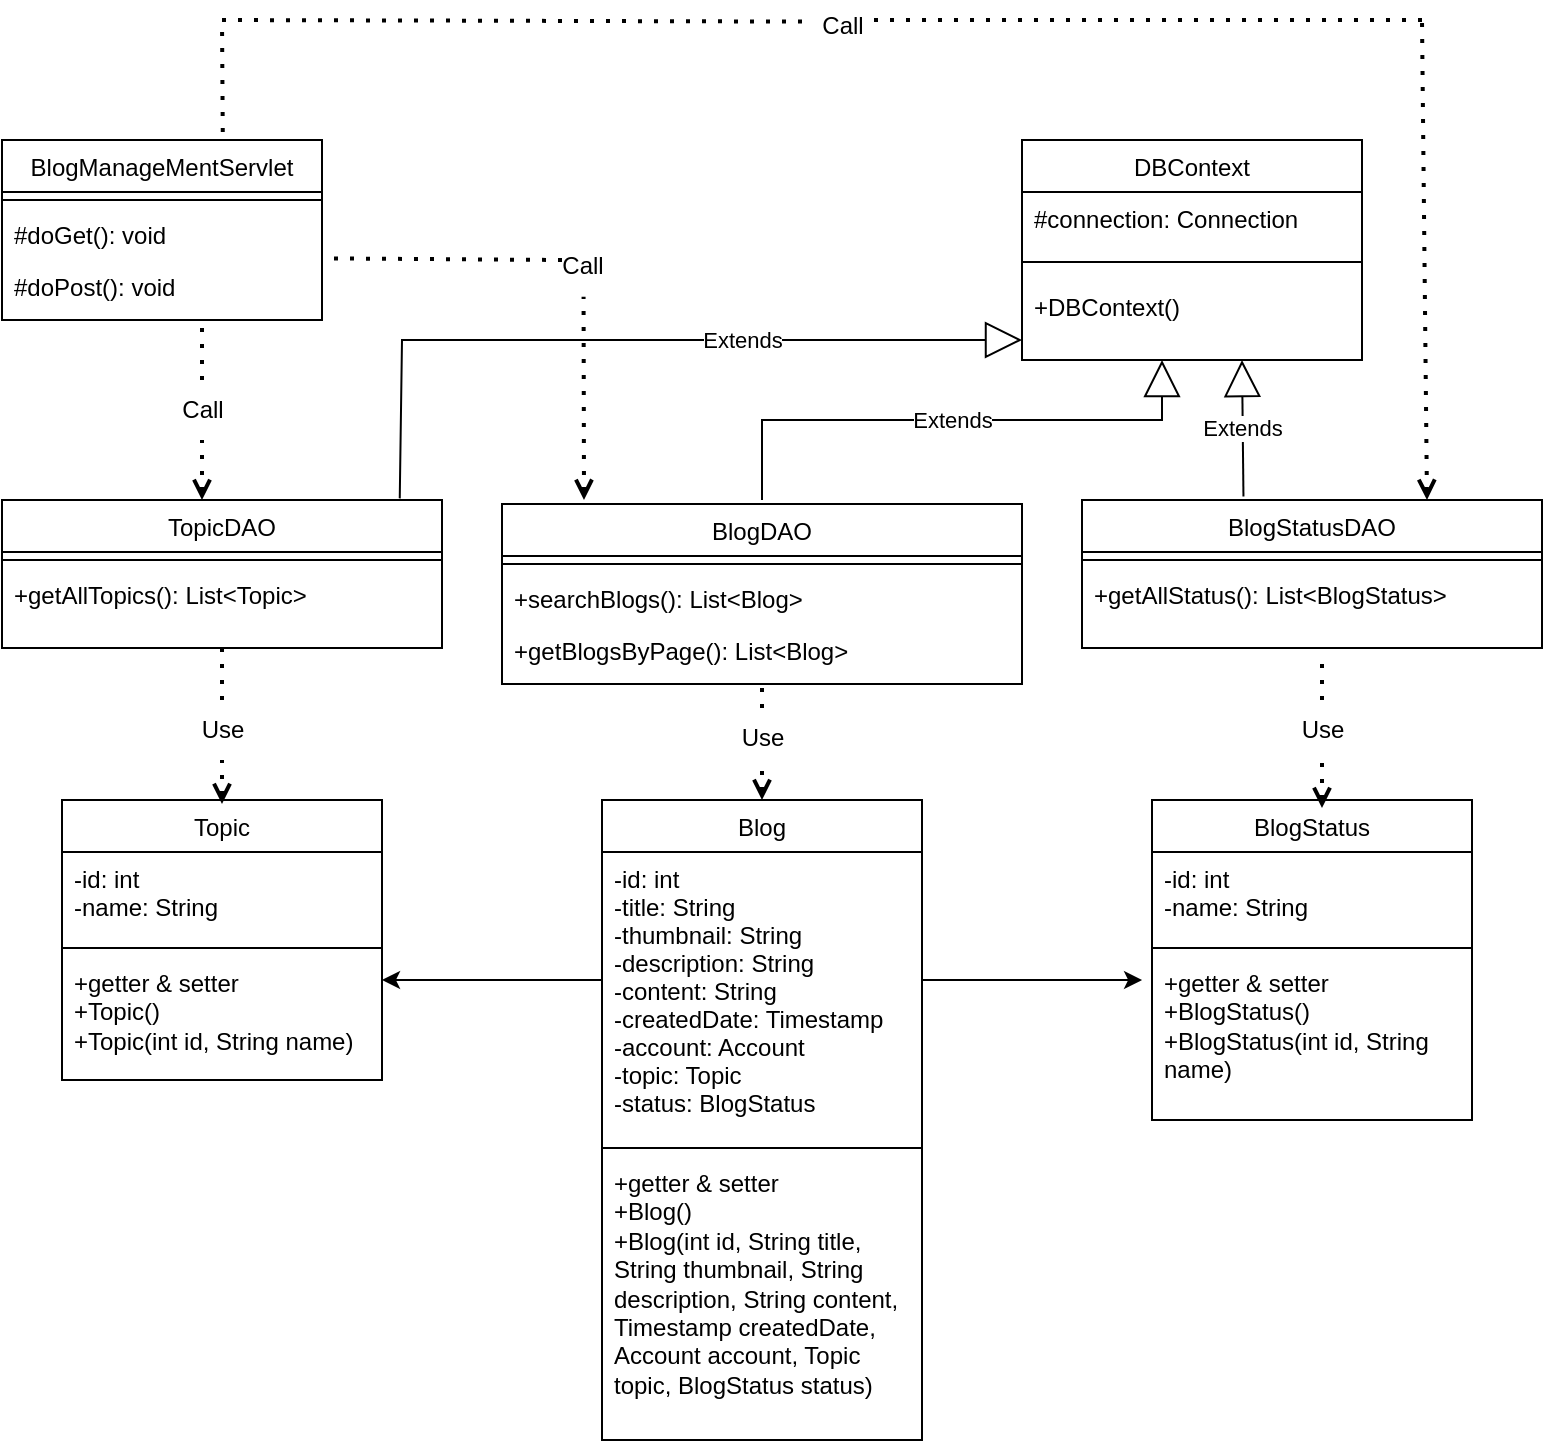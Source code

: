 <mxfile version="20.5.3" type="device"><diagram id="C5RBs43oDa-KdzZeNtuy" name="Page-1"><mxGraphModel dx="1278" dy="536" grid="1" gridSize="10" guides="1" tooltips="1" connect="1" arrows="1" fold="1" page="1" pageScale="1" pageWidth="827" pageHeight="1169" math="0" shadow="0"><root><mxCell id="WIyWlLk6GJQsqaUBKTNV-0"/><mxCell id="WIyWlLk6GJQsqaUBKTNV-1" parent="WIyWlLk6GJQsqaUBKTNV-0"/><mxCell id="oWXuYzWvud6TgywSr-I7-0" value="Blog" style="swimlane;fontStyle=0;align=center;verticalAlign=top;childLayout=stackLayout;horizontal=1;startSize=26;horizontalStack=0;resizeParent=1;resizeLast=0;collapsible=1;marginBottom=0;rounded=0;shadow=0;strokeWidth=1;" vertex="1" parent="WIyWlLk6GJQsqaUBKTNV-1"><mxGeometry x="390" y="430" width="160" height="320" as="geometry"><mxRectangle x="130" y="380" width="160" height="26" as="alternateBounds"/></mxGeometry></mxCell><mxCell id="oWXuYzWvud6TgywSr-I7-1" value="-id: int&#10;-title: String&#10;-thumbnail: String&#10;-description: String&#10;-content: String&#10;-createdDate: Timestamp&#10;-account: Account&#10;-topic: Topic&#10;-status: BlogStatus" style="text;align=left;verticalAlign=top;spacingLeft=4;spacingRight=4;overflow=hidden;rotatable=0;points=[[0,0.5],[1,0.5]];portConstraint=eastwest;" vertex="1" parent="oWXuYzWvud6TgywSr-I7-0"><mxGeometry y="26" width="160" height="144" as="geometry"/></mxCell><mxCell id="oWXuYzWvud6TgywSr-I7-2" value="" style="line;html=1;strokeWidth=1;align=left;verticalAlign=middle;spacingTop=-1;spacingLeft=3;spacingRight=3;rotatable=0;labelPosition=right;points=[];portConstraint=eastwest;" vertex="1" parent="oWXuYzWvud6TgywSr-I7-0"><mxGeometry y="170" width="160" height="8" as="geometry"/></mxCell><mxCell id="oWXuYzWvud6TgywSr-I7-3" value="+getter &amp; setter&#10;+Blog()&#10;+Blog(int id, String title, String thumbnail, String description, String content, Timestamp createdDate, Account account, Topic topic, BlogStatus status)" style="text;align=left;verticalAlign=top;spacingLeft=4;spacingRight=4;overflow=hidden;rotatable=0;points=[[0,0.5],[1,0.5]];portConstraint=eastwest;whiteSpace=wrap;" vertex="1" parent="oWXuYzWvud6TgywSr-I7-0"><mxGeometry y="178" width="160" height="132" as="geometry"/></mxCell><mxCell id="oWXuYzWvud6TgywSr-I7-4" value="BlogDAO" style="swimlane;fontStyle=0;align=center;verticalAlign=top;childLayout=stackLayout;horizontal=1;startSize=26;horizontalStack=0;resizeParent=1;resizeLast=0;collapsible=1;marginBottom=0;rounded=0;shadow=0;strokeWidth=1;" vertex="1" parent="WIyWlLk6GJQsqaUBKTNV-1"><mxGeometry x="340" y="282" width="260" height="90" as="geometry"><mxRectangle x="340" y="380" width="170" height="26" as="alternateBounds"/></mxGeometry></mxCell><mxCell id="oWXuYzWvud6TgywSr-I7-5" value="" style="line;html=1;strokeWidth=1;align=left;verticalAlign=middle;spacingTop=-1;spacingLeft=3;spacingRight=3;rotatable=0;labelPosition=right;points=[];portConstraint=eastwest;" vertex="1" parent="oWXuYzWvud6TgywSr-I7-4"><mxGeometry y="26" width="260" height="8" as="geometry"/></mxCell><mxCell id="oWXuYzWvud6TgywSr-I7-6" value="+searchBlogs(): List&lt;Blog&gt;" style="text;align=left;verticalAlign=top;spacingLeft=4;spacingRight=4;overflow=hidden;rotatable=0;points=[[0,0.5],[1,0.5]];portConstraint=eastwest;" vertex="1" parent="oWXuYzWvud6TgywSr-I7-4"><mxGeometry y="34" width="260" height="26" as="geometry"/></mxCell><mxCell id="oWXuYzWvud6TgywSr-I7-7" value="+getBlogsByPage(): List&lt;Blog&gt;" style="text;align=left;verticalAlign=top;spacingLeft=4;spacingRight=4;overflow=hidden;rotatable=0;points=[[0,0.5],[1,0.5]];portConstraint=eastwest;" vertex="1" parent="oWXuYzWvud6TgywSr-I7-4"><mxGeometry y="60" width="260" height="26" as="geometry"/></mxCell><mxCell id="oWXuYzWvud6TgywSr-I7-8" value="BlogManageMentServlet" style="swimlane;fontStyle=0;align=center;verticalAlign=top;childLayout=stackLayout;horizontal=1;startSize=26;horizontalStack=0;resizeParent=1;resizeLast=0;collapsible=1;marginBottom=0;rounded=0;shadow=0;strokeWidth=1;" vertex="1" parent="WIyWlLk6GJQsqaUBKTNV-1"><mxGeometry x="90" y="100" width="160" height="90" as="geometry"><mxRectangle x="550" y="140" width="160" height="26" as="alternateBounds"/></mxGeometry></mxCell><mxCell id="oWXuYzWvud6TgywSr-I7-9" value="" style="line;html=1;strokeWidth=1;align=left;verticalAlign=middle;spacingTop=-1;spacingLeft=3;spacingRight=3;rotatable=0;labelPosition=right;points=[];portConstraint=eastwest;" vertex="1" parent="oWXuYzWvud6TgywSr-I7-8"><mxGeometry y="26" width="160" height="8" as="geometry"/></mxCell><mxCell id="oWXuYzWvud6TgywSr-I7-10" value="#doGet(): void&#10;" style="text;align=left;verticalAlign=top;spacingLeft=4;spacingRight=4;overflow=hidden;rotatable=0;points=[[0,0.5],[1,0.5]];portConstraint=eastwest;" vertex="1" parent="oWXuYzWvud6TgywSr-I7-8"><mxGeometry y="34" width="160" height="26" as="geometry"/></mxCell><mxCell id="oWXuYzWvud6TgywSr-I7-11" value="#doPost(): void" style="text;align=left;verticalAlign=top;spacingLeft=4;spacingRight=4;overflow=hidden;rotatable=0;points=[[0,0.5],[1,0.5]];portConstraint=eastwest;" vertex="1" parent="oWXuYzWvud6TgywSr-I7-8"><mxGeometry y="60" width="160" height="26" as="geometry"/></mxCell><mxCell id="oWXuYzWvud6TgywSr-I7-12" value="DBContext" style="swimlane;fontStyle=0;align=center;verticalAlign=top;childLayout=stackLayout;horizontal=1;startSize=26;horizontalStack=0;resizeParent=1;resizeLast=0;collapsible=1;marginBottom=0;rounded=0;shadow=0;strokeWidth=1;" vertex="1" parent="WIyWlLk6GJQsqaUBKTNV-1"><mxGeometry x="600" y="100" width="170" height="110" as="geometry"><mxRectangle x="340" y="380" width="170" height="26" as="alternateBounds"/></mxGeometry></mxCell><mxCell id="oWXuYzWvud6TgywSr-I7-13" value="#connection: Connection" style="text;align=left;verticalAlign=top;spacingLeft=4;spacingRight=4;overflow=hidden;rotatable=0;points=[[0,0.5],[1,0.5]];portConstraint=eastwest;" vertex="1" parent="oWXuYzWvud6TgywSr-I7-12"><mxGeometry y="26" width="170" height="26" as="geometry"/></mxCell><mxCell id="oWXuYzWvud6TgywSr-I7-14" value="" style="line;html=1;strokeWidth=1;align=left;verticalAlign=middle;spacingTop=-1;spacingLeft=3;spacingRight=3;rotatable=0;labelPosition=right;points=[];portConstraint=eastwest;" vertex="1" parent="oWXuYzWvud6TgywSr-I7-12"><mxGeometry y="52" width="170" height="18" as="geometry"/></mxCell><mxCell id="oWXuYzWvud6TgywSr-I7-15" value="+DBContext()" style="text;align=left;verticalAlign=top;spacingLeft=4;spacingRight=4;overflow=hidden;rotatable=0;points=[[0,0.5],[1,0.5]];portConstraint=eastwest;" vertex="1" parent="oWXuYzWvud6TgywSr-I7-12"><mxGeometry y="70" width="170" height="20" as="geometry"/></mxCell><mxCell id="oWXuYzWvud6TgywSr-I7-16" value="TopicDAO" style="swimlane;fontStyle=0;align=center;verticalAlign=top;childLayout=stackLayout;horizontal=1;startSize=26;horizontalStack=0;resizeParent=1;resizeLast=0;collapsible=1;marginBottom=0;rounded=0;shadow=0;strokeWidth=1;" vertex="1" parent="WIyWlLk6GJQsqaUBKTNV-1"><mxGeometry x="90" y="280" width="220" height="74" as="geometry"><mxRectangle x="340" y="380" width="170" height="26" as="alternateBounds"/></mxGeometry></mxCell><mxCell id="oWXuYzWvud6TgywSr-I7-17" value="" style="line;html=1;strokeWidth=1;align=left;verticalAlign=middle;spacingTop=-1;spacingLeft=3;spacingRight=3;rotatable=0;labelPosition=right;points=[];portConstraint=eastwest;" vertex="1" parent="oWXuYzWvud6TgywSr-I7-16"><mxGeometry y="26" width="220" height="8" as="geometry"/></mxCell><mxCell id="oWXuYzWvud6TgywSr-I7-18" value="+getAllTopics(): List&lt;Topic&gt;" style="text;align=left;verticalAlign=top;spacingLeft=4;spacingRight=4;overflow=hidden;rotatable=0;points=[[0,0.5],[1,0.5]];portConstraint=eastwest;whiteSpace=wrap;" vertex="1" parent="oWXuYzWvud6TgywSr-I7-16"><mxGeometry y="34" width="220" height="26" as="geometry"/></mxCell><mxCell id="oWXuYzWvud6TgywSr-I7-19" value="BlogStatusDAO" style="swimlane;fontStyle=0;align=center;verticalAlign=top;childLayout=stackLayout;horizontal=1;startSize=26;horizontalStack=0;resizeParent=1;resizeLast=0;collapsible=1;marginBottom=0;rounded=0;shadow=0;strokeWidth=1;" vertex="1" parent="WIyWlLk6GJQsqaUBKTNV-1"><mxGeometry x="630" y="280" width="230" height="74" as="geometry"><mxRectangle x="340" y="380" width="170" height="26" as="alternateBounds"/></mxGeometry></mxCell><mxCell id="oWXuYzWvud6TgywSr-I7-20" value="" style="line;html=1;strokeWidth=1;align=left;verticalAlign=middle;spacingTop=-1;spacingLeft=3;spacingRight=3;rotatable=0;labelPosition=right;points=[];portConstraint=eastwest;" vertex="1" parent="oWXuYzWvud6TgywSr-I7-19"><mxGeometry y="26" width="230" height="8" as="geometry"/></mxCell><mxCell id="oWXuYzWvud6TgywSr-I7-21" value="+getAllStatus(): List&lt;BlogStatus&gt;" style="text;align=left;verticalAlign=top;spacingLeft=4;spacingRight=4;overflow=hidden;rotatable=0;points=[[0,0.5],[1,0.5]];portConstraint=eastwest;" vertex="1" parent="oWXuYzWvud6TgywSr-I7-19"><mxGeometry y="34" width="230" height="26" as="geometry"/></mxCell><mxCell id="oWXuYzWvud6TgywSr-I7-22" value="BlogStatus" style="swimlane;fontStyle=0;align=center;verticalAlign=top;childLayout=stackLayout;horizontal=1;startSize=26;horizontalStack=0;resizeParent=1;resizeLast=0;collapsible=1;marginBottom=0;rounded=0;shadow=0;strokeWidth=1;" vertex="1" parent="WIyWlLk6GJQsqaUBKTNV-1"><mxGeometry x="665" y="430" width="160" height="160" as="geometry"><mxRectangle x="130" y="380" width="160" height="26" as="alternateBounds"/></mxGeometry></mxCell><mxCell id="oWXuYzWvud6TgywSr-I7-23" value="-id: int&#10;-name: String&#10;" style="text;align=left;verticalAlign=top;spacingLeft=4;spacingRight=4;overflow=hidden;rotatable=0;points=[[0,0.5],[1,0.5]];portConstraint=eastwest;" vertex="1" parent="oWXuYzWvud6TgywSr-I7-22"><mxGeometry y="26" width="160" height="44" as="geometry"/></mxCell><mxCell id="oWXuYzWvud6TgywSr-I7-24" value="" style="line;html=1;strokeWidth=1;align=left;verticalAlign=middle;spacingTop=-1;spacingLeft=3;spacingRight=3;rotatable=0;labelPosition=right;points=[];portConstraint=eastwest;" vertex="1" parent="oWXuYzWvud6TgywSr-I7-22"><mxGeometry y="70" width="160" height="8" as="geometry"/></mxCell><mxCell id="oWXuYzWvud6TgywSr-I7-25" value="+getter &amp; setter&#10;+BlogStatus()&#10;+BlogStatus(int id, String name)" style="text;align=left;verticalAlign=top;spacingLeft=4;spacingRight=4;overflow=hidden;rotatable=0;points=[[0,0.5],[1,0.5]];portConstraint=eastwest;whiteSpace=wrap;" vertex="1" parent="oWXuYzWvud6TgywSr-I7-22"><mxGeometry y="78" width="160" height="72" as="geometry"/></mxCell><mxCell id="oWXuYzWvud6TgywSr-I7-26" value="Topic" style="swimlane;fontStyle=0;align=center;verticalAlign=top;childLayout=stackLayout;horizontal=1;startSize=26;horizontalStack=0;resizeParent=1;resizeLast=0;collapsible=1;marginBottom=0;rounded=0;shadow=0;strokeWidth=1;" vertex="1" parent="WIyWlLk6GJQsqaUBKTNV-1"><mxGeometry x="120" y="430" width="160" height="140" as="geometry"><mxRectangle x="130" y="380" width="160" height="26" as="alternateBounds"/></mxGeometry></mxCell><mxCell id="oWXuYzWvud6TgywSr-I7-27" value="-id: int&#10;-name: String&#10;" style="text;align=left;verticalAlign=top;spacingLeft=4;spacingRight=4;overflow=hidden;rotatable=0;points=[[0,0.5],[1,0.5]];portConstraint=eastwest;" vertex="1" parent="oWXuYzWvud6TgywSr-I7-26"><mxGeometry y="26" width="160" height="44" as="geometry"/></mxCell><mxCell id="oWXuYzWvud6TgywSr-I7-28" value="" style="line;html=1;strokeWidth=1;align=left;verticalAlign=middle;spacingTop=-1;spacingLeft=3;spacingRight=3;rotatable=0;labelPosition=right;points=[];portConstraint=eastwest;" vertex="1" parent="oWXuYzWvud6TgywSr-I7-26"><mxGeometry y="70" width="160" height="8" as="geometry"/></mxCell><mxCell id="oWXuYzWvud6TgywSr-I7-29" value="+getter &amp; setter&#10;+Topic()&#10;+Topic(int id, String name)" style="text;align=left;verticalAlign=top;spacingLeft=4;spacingRight=4;overflow=hidden;rotatable=0;points=[[0,0.5],[1,0.5]];portConstraint=eastwest;whiteSpace=wrap;" vertex="1" parent="oWXuYzWvud6TgywSr-I7-26"><mxGeometry y="78" width="160" height="62" as="geometry"/></mxCell><mxCell id="oWXuYzWvud6TgywSr-I7-30" value="Extends" style="endArrow=block;endSize=16;endFill=0;html=1;rounded=0;" edge="1" parent="WIyWlLk6GJQsqaUBKTNV-1"><mxGeometry width="160" relative="1" as="geometry"><mxPoint x="470" y="280" as="sourcePoint"/><mxPoint x="670" y="210" as="targetPoint"/><Array as="points"><mxPoint x="470" y="240"/><mxPoint x="670" y="240"/></Array></mxGeometry></mxCell><mxCell id="oWXuYzWvud6TgywSr-I7-31" value="Extends" style="endArrow=block;endSize=16;endFill=0;html=1;rounded=0;exitX=0.351;exitY=-0.023;exitDx=0;exitDy=0;exitPerimeter=0;" edge="1" parent="WIyWlLk6GJQsqaUBKTNV-1" source="oWXuYzWvud6TgywSr-I7-19"><mxGeometry width="160" relative="1" as="geometry"><mxPoint x="704" y="260" as="sourcePoint"/><mxPoint x="710" y="210" as="targetPoint"/><Array as="points"/></mxGeometry></mxCell><mxCell id="oWXuYzWvud6TgywSr-I7-32" value="Extends" style="endArrow=block;endSize=16;endFill=0;html=1;rounded=0;exitX=0.904;exitY=-0.011;exitDx=0;exitDy=0;exitPerimeter=0;" edge="1" parent="WIyWlLk6GJQsqaUBKTNV-1" source="oWXuYzWvud6TgywSr-I7-16"><mxGeometry x="0.281" width="160" relative="1" as="geometry"><mxPoint x="260" y="282" as="sourcePoint"/><mxPoint x="600" y="200" as="targetPoint"/><Array as="points"><mxPoint x="290" y="200"/><mxPoint x="460" y="200"/></Array><mxPoint as="offset"/></mxGeometry></mxCell><mxCell id="oWXuYzWvud6TgywSr-I7-33" value="" style="endArrow=none;dashed=1;html=1;dashPattern=1 3;strokeWidth=2;rounded=0;startArrow=none;startFill=0;entryX=1.028;entryY=-0.031;entryDx=0;entryDy=0;entryPerimeter=0;" edge="1" parent="WIyWlLk6GJQsqaUBKTNV-1" target="oWXuYzWvud6TgywSr-I7-11"><mxGeometry width="50" height="50" relative="1" as="geometry"><mxPoint x="370" y="160" as="sourcePoint"/><mxPoint x="164" y="179" as="targetPoint"/></mxGeometry></mxCell><mxCell id="oWXuYzWvud6TgywSr-I7-34" value="Call" style="text;html=1;align=center;verticalAlign=middle;resizable=0;points=[];autosize=1;strokeColor=none;fillColor=none;" vertex="1" parent="WIyWlLk6GJQsqaUBKTNV-1"><mxGeometry x="360" y="150" width="39" height="26" as="geometry"/></mxCell><mxCell id="oWXuYzWvud6TgywSr-I7-35" value="" style="endArrow=none;dashed=1;html=1;dashPattern=1 3;strokeWidth=2;rounded=0;startArrow=open;startFill=0;entryX=0.533;entryY=1.092;entryDx=0;entryDy=0;entryPerimeter=0;" edge="1" parent="WIyWlLk6GJQsqaUBKTNV-1" target="oWXuYzWvud6TgywSr-I7-34"><mxGeometry width="50" height="50" relative="1" as="geometry"><mxPoint x="381" y="280" as="sourcePoint"/><mxPoint x="254" y="247" as="targetPoint"/></mxGeometry></mxCell><mxCell id="oWXuYzWvud6TgywSr-I7-36" value="" style="endArrow=none;dashed=1;html=1;dashPattern=1 3;strokeWidth=2;rounded=0;startArrow=none;startFill=0;" edge="1" parent="WIyWlLk6GJQsqaUBKTNV-1" source="oWXuYzWvud6TgywSr-I7-46"><mxGeometry width="50" height="50" relative="1" as="geometry"><mxPoint x="470" y="430" as="sourcePoint"/><mxPoint x="470" y="370" as="targetPoint"/></mxGeometry></mxCell><mxCell id="oWXuYzWvud6TgywSr-I7-37" value="" style="endArrow=none;dashed=1;html=1;dashPattern=1 3;strokeWidth=2;rounded=0;startArrow=none;startFill=0;entryX=0.5;entryY=1;entryDx=0;entryDy=0;" edge="1" parent="WIyWlLk6GJQsqaUBKTNV-1" source="oWXuYzWvud6TgywSr-I7-44" target="oWXuYzWvud6TgywSr-I7-16"><mxGeometry width="50" height="50" relative="1" as="geometry"><mxPoint x="200" y="432" as="sourcePoint"/><mxPoint x="200" y="372" as="targetPoint"/></mxGeometry></mxCell><mxCell id="oWXuYzWvud6TgywSr-I7-38" value="" style="endArrow=none;dashed=1;html=1;dashPattern=1 3;strokeWidth=2;rounded=0;startArrow=none;startFill=0;entryX=0.5;entryY=1;entryDx=0;entryDy=0;" edge="1" parent="WIyWlLk6GJQsqaUBKTNV-1" source="oWXuYzWvud6TgywSr-I7-48"><mxGeometry width="50" height="50" relative="1" as="geometry"><mxPoint x="750" y="434" as="sourcePoint"/><mxPoint x="750" y="356" as="targetPoint"/></mxGeometry></mxCell><mxCell id="oWXuYzWvud6TgywSr-I7-39" value="" style="endArrow=classic;html=1;rounded=0;" edge="1" parent="WIyWlLk6GJQsqaUBKTNV-1"><mxGeometry width="50" height="50" relative="1" as="geometry"><mxPoint x="390" y="520" as="sourcePoint"/><mxPoint x="280" y="520" as="targetPoint"/></mxGeometry></mxCell><mxCell id="oWXuYzWvud6TgywSr-I7-40" value="" style="endArrow=classic;html=1;rounded=0;exitX=1;exitY=0.325;exitDx=0;exitDy=0;exitPerimeter=0;entryX=-0.031;entryY=0.167;entryDx=0;entryDy=0;entryPerimeter=0;" edge="1" parent="WIyWlLk6GJQsqaUBKTNV-1" target="oWXuYzWvud6TgywSr-I7-25"><mxGeometry width="50" height="50" relative="1" as="geometry"><mxPoint x="550" y="520.005" as="sourcePoint"/><mxPoint x="654.728" y="520.065" as="targetPoint"/></mxGeometry></mxCell><mxCell id="oWXuYzWvud6TgywSr-I7-41" value="" style="endArrow=none;dashed=1;html=1;dashPattern=1 3;strokeWidth=2;rounded=0;startArrow=none;startFill=0;" edge="1" parent="WIyWlLk6GJQsqaUBKTNV-1" source="oWXuYzWvud6TgywSr-I7-42"><mxGeometry width="50" height="50" relative="1" as="geometry"><mxPoint x="190" y="280" as="sourcePoint"/><mxPoint x="190" y="190" as="targetPoint"/></mxGeometry></mxCell><mxCell id="oWXuYzWvud6TgywSr-I7-42" value="Call" style="text;html=1;align=center;verticalAlign=middle;resizable=0;points=[];autosize=1;strokeColor=none;fillColor=none;" vertex="1" parent="WIyWlLk6GJQsqaUBKTNV-1"><mxGeometry x="170" y="220" width="40" height="30" as="geometry"/></mxCell><mxCell id="oWXuYzWvud6TgywSr-I7-43" value="" style="endArrow=none;dashed=1;html=1;dashPattern=1 3;strokeWidth=2;rounded=0;startArrow=open;startFill=0;" edge="1" parent="WIyWlLk6GJQsqaUBKTNV-1" target="oWXuYzWvud6TgywSr-I7-42"><mxGeometry width="50" height="50" relative="1" as="geometry"><mxPoint x="190" y="280" as="sourcePoint"/><mxPoint x="190" y="190" as="targetPoint"/></mxGeometry></mxCell><mxCell id="oWXuYzWvud6TgywSr-I7-44" value="Use" style="text;html=1;align=center;verticalAlign=middle;resizable=0;points=[];autosize=1;strokeColor=none;fillColor=none;" vertex="1" parent="WIyWlLk6GJQsqaUBKTNV-1"><mxGeometry x="180" y="380" width="40" height="30" as="geometry"/></mxCell><mxCell id="oWXuYzWvud6TgywSr-I7-45" value="" style="endArrow=none;dashed=1;html=1;dashPattern=1 3;strokeWidth=2;rounded=0;startArrow=open;startFill=0;entryX=0.5;entryY=1;entryDx=0;entryDy=0;" edge="1" parent="WIyWlLk6GJQsqaUBKTNV-1" target="oWXuYzWvud6TgywSr-I7-44"><mxGeometry width="50" height="50" relative="1" as="geometry"><mxPoint x="200" y="432" as="sourcePoint"/><mxPoint x="200" y="354" as="targetPoint"/></mxGeometry></mxCell><mxCell id="oWXuYzWvud6TgywSr-I7-46" value="Use" style="text;html=1;align=center;verticalAlign=middle;resizable=0;points=[];autosize=1;strokeColor=none;fillColor=none;" vertex="1" parent="WIyWlLk6GJQsqaUBKTNV-1"><mxGeometry x="450" y="384" width="40" height="30" as="geometry"/></mxCell><mxCell id="oWXuYzWvud6TgywSr-I7-47" value="" style="endArrow=none;dashed=1;html=1;dashPattern=1 3;strokeWidth=2;rounded=0;startArrow=open;startFill=0;" edge="1" parent="WIyWlLk6GJQsqaUBKTNV-1" target="oWXuYzWvud6TgywSr-I7-46"><mxGeometry width="50" height="50" relative="1" as="geometry"><mxPoint x="470" y="430" as="sourcePoint"/><mxPoint x="470" y="370" as="targetPoint"/></mxGeometry></mxCell><mxCell id="oWXuYzWvud6TgywSr-I7-48" value="Use" style="text;html=1;align=center;verticalAlign=middle;resizable=0;points=[];autosize=1;strokeColor=none;fillColor=none;" vertex="1" parent="WIyWlLk6GJQsqaUBKTNV-1"><mxGeometry x="730" y="380" width="40" height="30" as="geometry"/></mxCell><mxCell id="oWXuYzWvud6TgywSr-I7-49" value="" style="endArrow=none;dashed=1;html=1;dashPattern=1 3;strokeWidth=2;rounded=0;startArrow=open;startFill=0;entryX=0.5;entryY=1;entryDx=0;entryDy=0;" edge="1" parent="WIyWlLk6GJQsqaUBKTNV-1" target="oWXuYzWvud6TgywSr-I7-48"><mxGeometry width="50" height="50" relative="1" as="geometry"><mxPoint x="750" y="434" as="sourcePoint"/><mxPoint x="750" y="356" as="targetPoint"/></mxGeometry></mxCell><mxCell id="oWXuYzWvud6TgywSr-I7-50" value="" style="endArrow=none;dashed=1;html=1;dashPattern=1 3;strokeWidth=2;rounded=0;startArrow=none;startFill=0;entryX=0.69;entryY=-0.018;entryDx=0;entryDy=0;entryPerimeter=0;exitX=0;exitY=0.415;exitDx=0;exitDy=0;exitPerimeter=0;" edge="1" parent="WIyWlLk6GJQsqaUBKTNV-1" source="oWXuYzWvud6TgywSr-I7-52" target="oWXuYzWvud6TgywSr-I7-8"><mxGeometry width="50" height="50" relative="1" as="geometry"><mxPoint x="800" y="40" as="sourcePoint"/><mxPoint x="301" y="20" as="targetPoint"/><Array as="points"><mxPoint x="200" y="40"/></Array></mxGeometry></mxCell><mxCell id="oWXuYzWvud6TgywSr-I7-51" value="" style="endArrow=none;dashed=1;html=1;dashPattern=1 3;strokeWidth=2;rounded=0;startArrow=open;startFill=0;exitX=0.75;exitY=0;exitDx=0;exitDy=0;" edge="1" parent="WIyWlLk6GJQsqaUBKTNV-1" source="oWXuYzWvud6TgywSr-I7-19"><mxGeometry width="50" height="50" relative="1" as="geometry"><mxPoint x="432" y="250" as="sourcePoint"/><mxPoint x="800" y="40" as="targetPoint"/></mxGeometry></mxCell><mxCell id="oWXuYzWvud6TgywSr-I7-52" value="Call" style="text;html=1;align=center;verticalAlign=middle;resizable=0;points=[];autosize=1;strokeColor=none;fillColor=none;" vertex="1" parent="WIyWlLk6GJQsqaUBKTNV-1"><mxGeometry x="490" y="30" width="39" height="26" as="geometry"/></mxCell><mxCell id="oWXuYzWvud6TgywSr-I7-53" value="" style="endArrow=none;dashed=1;html=1;dashPattern=1 3;strokeWidth=2;rounded=0;startArrow=none;startFill=0;" edge="1" parent="WIyWlLk6GJQsqaUBKTNV-1"><mxGeometry width="50" height="50" relative="1" as="geometry"><mxPoint x="800" y="40" as="sourcePoint"/><mxPoint x="520" y="40" as="targetPoint"/><Array as="points"/></mxGeometry></mxCell></root></mxGraphModel></diagram></mxfile>